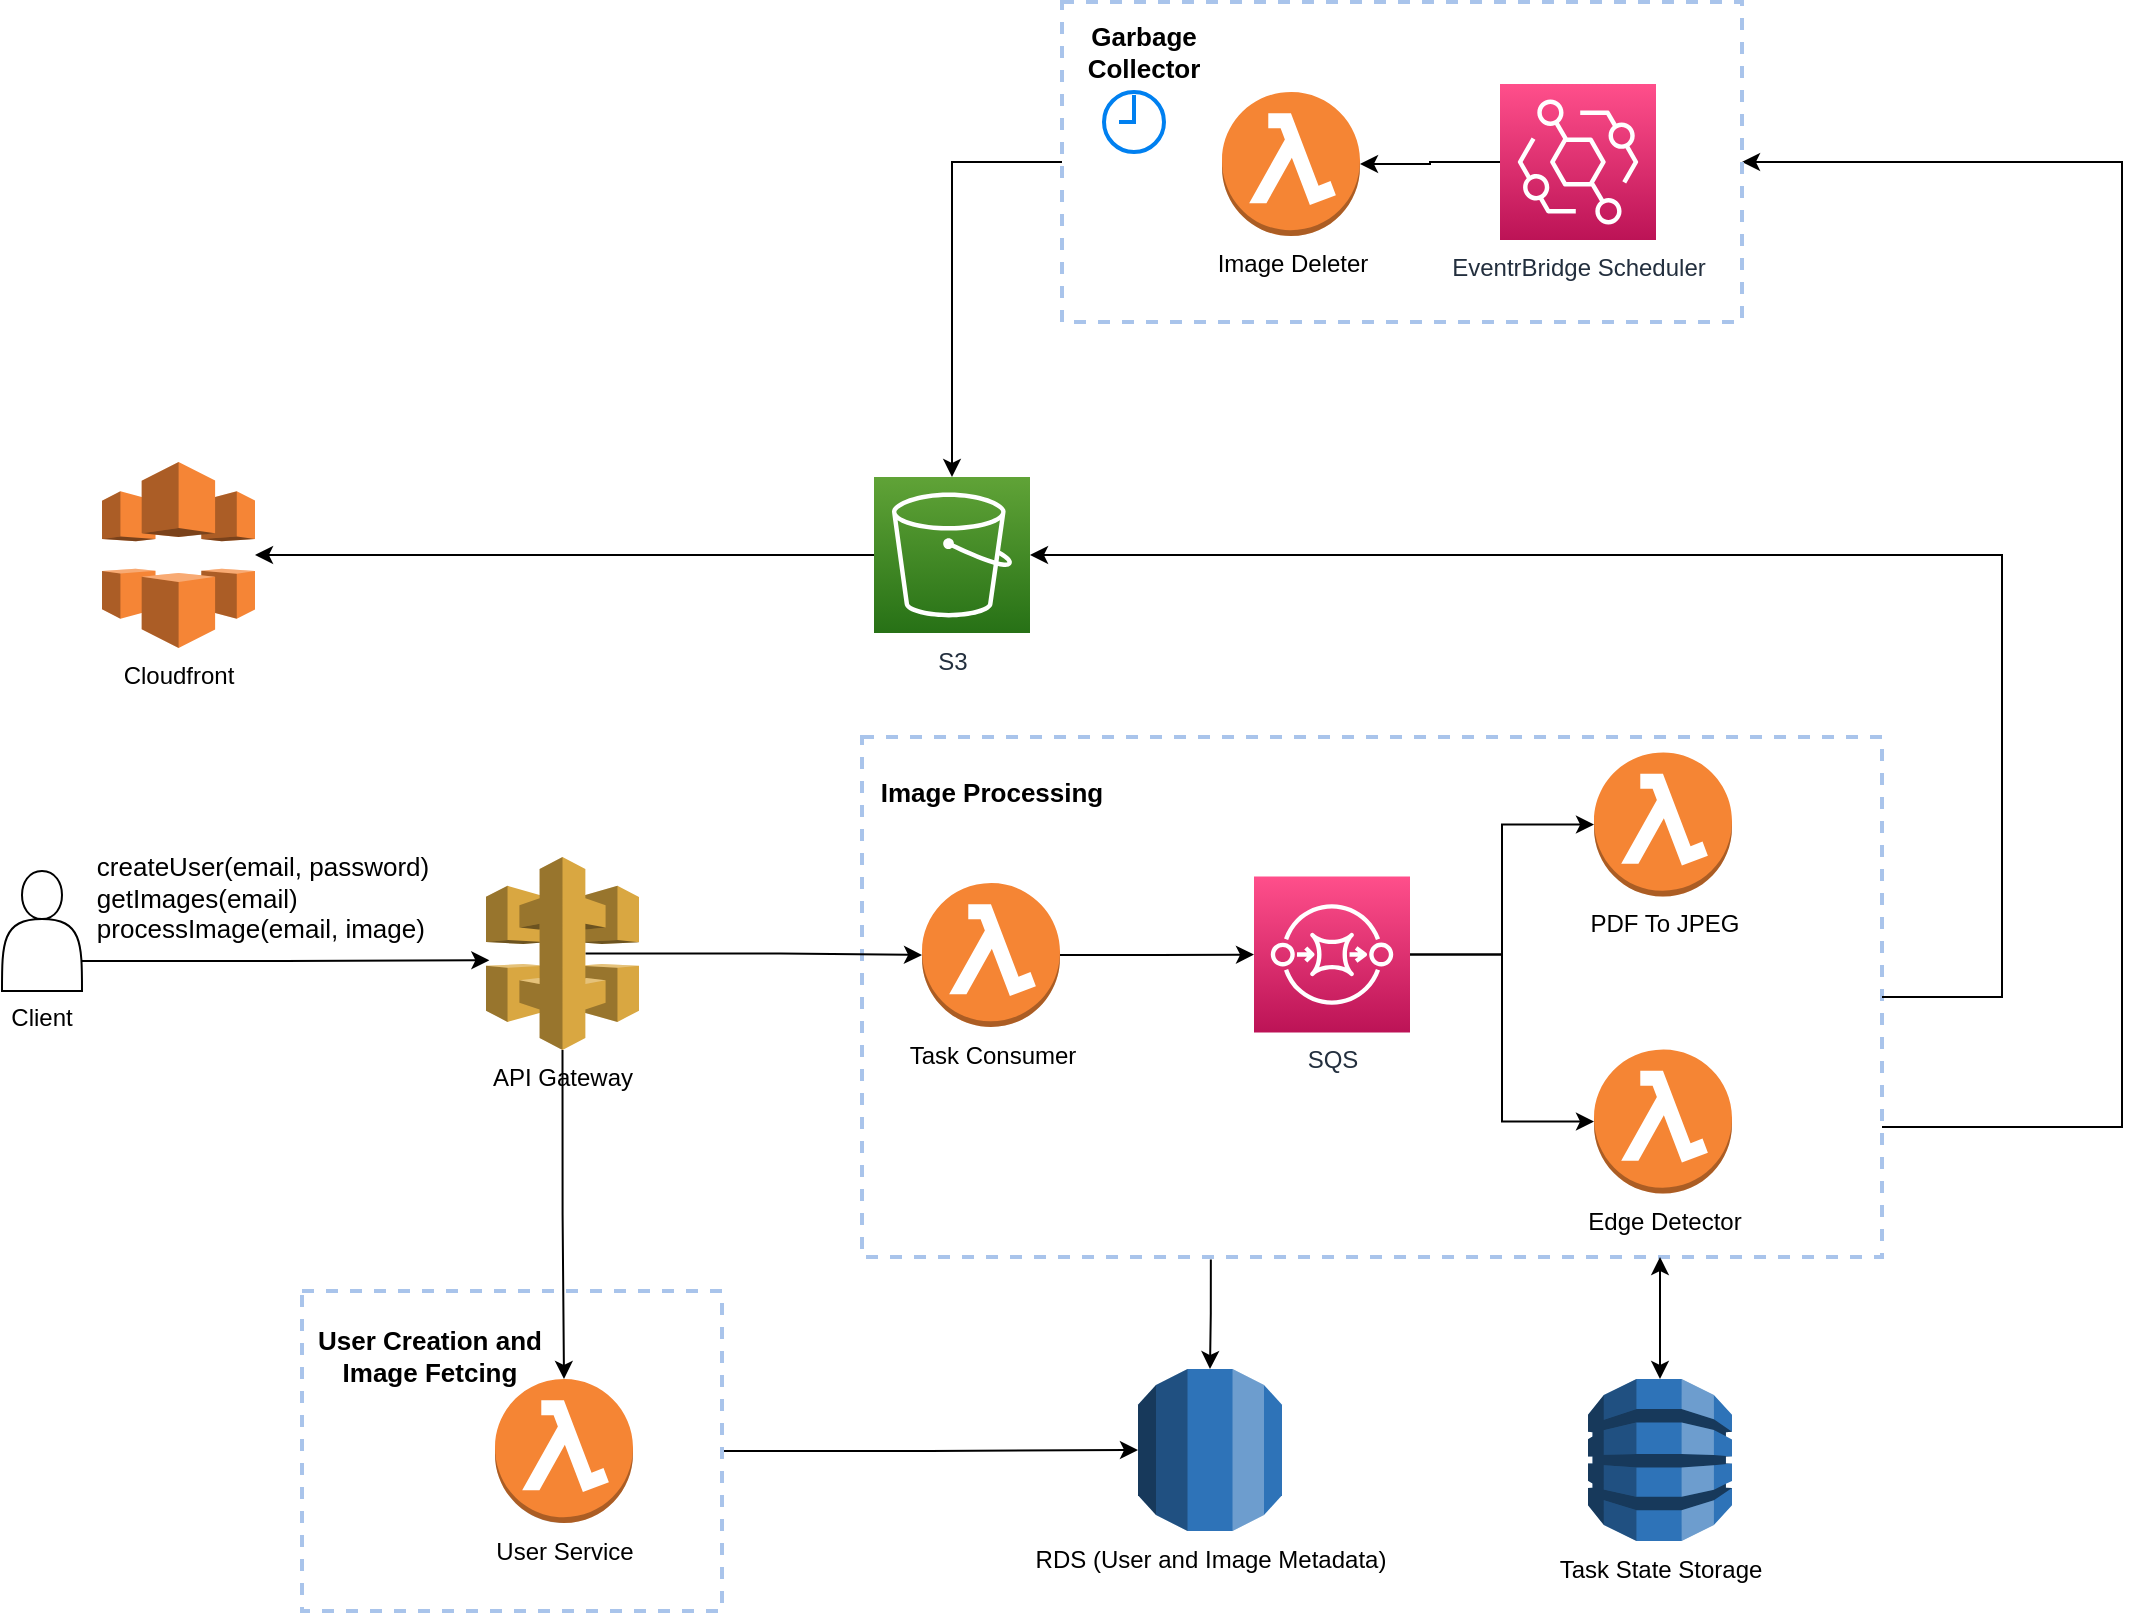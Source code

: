 <mxfile version="21.0.8" type="device"><diagram name="Page-1" id="f10wLrEcIsJkVGP2h6X6"><mxGraphModel dx="1588" dy="952" grid="1" gridSize="10" guides="1" tooltips="1" connect="1" arrows="1" fold="1" page="1" pageScale="1" pageWidth="4000" pageHeight="3000" math="0" shadow="0"><root><mxCell id="0"/><mxCell id="1" parent="0"/><mxCell id="lYPze4F9XFHHbkOYHn2J-61" style="edgeStyle=orthogonalEdgeStyle;rounded=0;orthogonalLoop=1;jettySize=auto;html=1;exitX=1;exitY=0.75;exitDx=0;exitDy=0;entryX=1;entryY=0.5;entryDx=0;entryDy=0;" edge="1" parent="1" source="lYPze4F9XFHHbkOYHn2J-20" target="lYPze4F9XFHHbkOYHn2J-54"><mxGeometry relative="1" as="geometry"><Array as="points"><mxPoint x="1280" y="582"/><mxPoint x="1280" y="100"/></Array></mxGeometry></mxCell><mxCell id="lYPze4F9XFHHbkOYHn2J-20" value="" style="whiteSpace=wrap;html=1;dashed=1;fillColor=none;strokeWidth=2;strokeColor=#A9C4EB;" vertex="1" parent="1"><mxGeometry x="650" y="387.5" width="510" height="260" as="geometry"/></mxCell><mxCell id="lYPze4F9XFHHbkOYHn2J-18" style="edgeStyle=orthogonalEdgeStyle;rounded=0;orthogonalLoop=1;jettySize=auto;html=1;exitX=0.5;exitY=1;exitDx=0;exitDy=0;exitPerimeter=0;entryX=0.5;entryY=0;entryDx=0;entryDy=0;entryPerimeter=0;" edge="1" parent="1" source="lYPze4F9XFHHbkOYHn2J-1" target="lYPze4F9XFHHbkOYHn2J-16"><mxGeometry relative="1" as="geometry"/></mxCell><mxCell id="lYPze4F9XFHHbkOYHn2J-26" style="edgeStyle=orthogonalEdgeStyle;rounded=0;orthogonalLoop=1;jettySize=auto;html=1;exitX=0.65;exitY=0.5;exitDx=0;exitDy=0;exitPerimeter=0;entryX=0;entryY=0.5;entryDx=0;entryDy=0;entryPerimeter=0;" edge="1" parent="1" source="lYPze4F9XFHHbkOYHn2J-1" target="lYPze4F9XFHHbkOYHn2J-37"><mxGeometry relative="1" as="geometry"/></mxCell><mxCell id="lYPze4F9XFHHbkOYHn2J-1" value="API Gateway" style="outlineConnect=0;dashed=0;verticalLabelPosition=bottom;verticalAlign=top;align=center;html=1;shape=mxgraph.aws3.api_gateway;fillColor=#D9A741;gradientColor=none;" vertex="1" parent="1"><mxGeometry x="462" y="447.5" width="76.5" height="96.5" as="geometry"/></mxCell><mxCell id="lYPze4F9XFHHbkOYHn2J-2" value="RDS (User and Image Metadata)" style="outlineConnect=0;dashed=0;verticalLabelPosition=bottom;verticalAlign=top;align=center;html=1;shape=mxgraph.aws3.rds;fillColor=#2E73B8;gradientColor=none;" vertex="1" parent="1"><mxGeometry x="788" y="703.5" width="72" height="81" as="geometry"/></mxCell><mxCell id="lYPze4F9XFHHbkOYHn2J-15" style="edgeStyle=orthogonalEdgeStyle;rounded=0;orthogonalLoop=1;jettySize=auto;html=1;exitX=0;exitY=0.5;exitDx=0;exitDy=0;exitPerimeter=0;entryX=1;entryY=0.5;entryDx=0;entryDy=0;entryPerimeter=0;" edge="1" parent="1" source="lYPze4F9XFHHbkOYHn2J-4" target="lYPze4F9XFHHbkOYHn2J-5"><mxGeometry relative="1" as="geometry"/></mxCell><mxCell id="lYPze4F9XFHHbkOYHn2J-4" value="S3&lt;br&gt;" style="sketch=0;points=[[0,0,0],[0.25,0,0],[0.5,0,0],[0.75,0,0],[1,0,0],[0,1,0],[0.25,1,0],[0.5,1,0],[0.75,1,0],[1,1,0],[0,0.25,0],[0,0.5,0],[0,0.75,0],[1,0.25,0],[1,0.5,0],[1,0.75,0]];outlineConnect=0;fontColor=#232F3E;gradientColor=#60A337;gradientDirection=north;fillColor=#277116;strokeColor=#ffffff;dashed=0;verticalLabelPosition=bottom;verticalAlign=top;align=center;html=1;fontSize=12;fontStyle=0;aspect=fixed;shape=mxgraph.aws4.resourceIcon;resIcon=mxgraph.aws4.s3;" vertex="1" parent="1"><mxGeometry x="656" y="257.5" width="78" height="78" as="geometry"/></mxCell><mxCell id="lYPze4F9XFHHbkOYHn2J-5" value="Cloudfront&lt;br&gt;" style="outlineConnect=0;dashed=0;verticalLabelPosition=bottom;verticalAlign=top;align=center;html=1;shape=mxgraph.aws3.cloudfront;fillColor=#F58536;gradientColor=none;" vertex="1" parent="1"><mxGeometry x="270" y="250" width="76.5" height="93" as="geometry"/></mxCell><mxCell id="lYPze4F9XFHHbkOYHn2J-27" style="edgeStyle=orthogonalEdgeStyle;rounded=0;orthogonalLoop=1;jettySize=auto;html=1;exitX=1;exitY=0.5;exitDx=0;exitDy=0;exitPerimeter=0;" edge="1" parent="1" source="lYPze4F9XFHHbkOYHn2J-6" target="lYPze4F9XFHHbkOYHn2J-11"><mxGeometry relative="1" as="geometry"/></mxCell><mxCell id="lYPze4F9XFHHbkOYHn2J-28" style="edgeStyle=orthogonalEdgeStyle;rounded=0;orthogonalLoop=1;jettySize=auto;html=1;exitX=1;exitY=0.5;exitDx=0;exitDy=0;exitPerimeter=0;entryX=0;entryY=0.5;entryDx=0;entryDy=0;entryPerimeter=0;" edge="1" parent="1" source="lYPze4F9XFHHbkOYHn2J-6" target="lYPze4F9XFHHbkOYHn2J-12"><mxGeometry relative="1" as="geometry"/></mxCell><mxCell id="lYPze4F9XFHHbkOYHn2J-6" value="SQS" style="sketch=0;points=[[0,0,0],[0.25,0,0],[0.5,0,0],[0.75,0,0],[1,0,0],[0,1,0],[0.25,1,0],[0.5,1,0],[0.75,1,0],[1,1,0],[0,0.25,0],[0,0.5,0],[0,0.75,0],[1,0.25,0],[1,0.5,0],[1,0.75,0]];outlineConnect=0;fontColor=#232F3E;gradientColor=#FF4F8B;gradientDirection=north;fillColor=#BC1356;strokeColor=#ffffff;dashed=0;verticalLabelPosition=bottom;verticalAlign=top;align=center;html=1;fontSize=12;fontStyle=0;aspect=fixed;shape=mxgraph.aws4.resourceIcon;resIcon=mxgraph.aws4.sqs;" vertex="1" parent="1"><mxGeometry x="846" y="457.25" width="78" height="78" as="geometry"/></mxCell><mxCell id="lYPze4F9XFHHbkOYHn2J-17" style="edgeStyle=orthogonalEdgeStyle;rounded=0;orthogonalLoop=1;jettySize=auto;html=1;exitX=1;exitY=0.75;exitDx=0;exitDy=0;entryX=0.022;entryY=0.535;entryDx=0;entryDy=0;entryPerimeter=0;" edge="1" parent="1" source="lYPze4F9XFHHbkOYHn2J-7" target="lYPze4F9XFHHbkOYHn2J-1"><mxGeometry relative="1" as="geometry"/></mxCell><mxCell id="lYPze4F9XFHHbkOYHn2J-35" value="&lt;div style=&quot;text-align: left; font-size: 13px;&quot;&gt;&lt;font style=&quot;font-size: 13px;&quot;&gt;createUser(email, password)&lt;/font&gt;&lt;/div&gt;&lt;font style=&quot;font-size: 13px;&quot;&gt;&lt;div style=&quot;text-align: left;&quot;&gt;getImages(email)&lt;/div&gt;&lt;div style=&quot;text-align: left;&quot;&gt;processImage(email, image)&lt;/div&gt;&lt;/font&gt;" style="edgeLabel;html=1;align=center;verticalAlign=middle;resizable=0;points=[];" vertex="1" connectable="0" parent="lYPze4F9XFHHbkOYHn2J-17"><mxGeometry x="-0.376" relative="1" as="geometry"><mxPoint x="26" y="-32" as="offset"/></mxGeometry></mxCell><mxCell id="lYPze4F9XFHHbkOYHn2J-7" value="&lt;br&gt;&lt;br&gt;&lt;br&gt;&lt;br&gt;&lt;br&gt;&lt;br&gt;Client" style="shape=actor;whiteSpace=wrap;html=1;" vertex="1" parent="1"><mxGeometry x="220" y="454.5" width="40" height="60" as="geometry"/></mxCell><mxCell id="lYPze4F9XFHHbkOYHn2J-11" value="PDF To JPEG" style="outlineConnect=0;dashed=0;verticalLabelPosition=bottom;verticalAlign=top;align=center;html=1;shape=mxgraph.aws3.lambda_function;fillColor=#F58534;gradientColor=none;" vertex="1" parent="1"><mxGeometry x="1016" y="395.25" width="69" height="72" as="geometry"/></mxCell><mxCell id="lYPze4F9XFHHbkOYHn2J-12" value="Edge Detector" style="outlineConnect=0;dashed=0;verticalLabelPosition=bottom;verticalAlign=top;align=center;html=1;shape=mxgraph.aws3.lambda_function;fillColor=#F58534;gradientColor=none;" vertex="1" parent="1"><mxGeometry x="1016" y="543.75" width="69" height="72" as="geometry"/></mxCell><mxCell id="lYPze4F9XFHHbkOYHn2J-30" style="edgeStyle=orthogonalEdgeStyle;rounded=0;orthogonalLoop=1;jettySize=auto;html=1;entryX=0;entryY=0.5;entryDx=0;entryDy=0;entryPerimeter=0;exitX=1;exitY=0.5;exitDx=0;exitDy=0;" edge="1" parent="1" source="lYPze4F9XFHHbkOYHn2J-21" target="lYPze4F9XFHHbkOYHn2J-2"><mxGeometry relative="1" as="geometry"><mxPoint x="560" y="897.5" as="sourcePoint"/></mxGeometry></mxCell><mxCell id="lYPze4F9XFHHbkOYHn2J-16" value="User Service" style="outlineConnect=0;dashed=0;verticalLabelPosition=bottom;verticalAlign=top;align=center;html=1;shape=mxgraph.aws3.lambda_function;fillColor=#F58534;gradientColor=none;" vertex="1" parent="1"><mxGeometry x="466.5" y="708.5" width="69" height="72" as="geometry"/></mxCell><mxCell id="lYPze4F9XFHHbkOYHn2J-29" style="edgeStyle=orthogonalEdgeStyle;rounded=0;orthogonalLoop=1;jettySize=auto;html=1;exitX=1;exitY=0.5;exitDx=0;exitDy=0;entryX=1;entryY=0.5;entryDx=0;entryDy=0;entryPerimeter=0;" edge="1" parent="1" source="lYPze4F9XFHHbkOYHn2J-20" target="lYPze4F9XFHHbkOYHn2J-4"><mxGeometry relative="1" as="geometry"><Array as="points"><mxPoint x="1220" y="517.5"/><mxPoint x="1220" y="296.5"/></Array></mxGeometry></mxCell><mxCell id="lYPze4F9XFHHbkOYHn2J-31" style="edgeStyle=orthogonalEdgeStyle;rounded=0;orthogonalLoop=1;jettySize=auto;html=1;exitX=0.342;exitY=1.005;exitDx=0;exitDy=0;exitPerimeter=0;" edge="1" parent="1" source="lYPze4F9XFHHbkOYHn2J-20" target="lYPze4F9XFHHbkOYHn2J-2"><mxGeometry relative="1" as="geometry"/></mxCell><mxCell id="lYPze4F9XFHHbkOYHn2J-21" value="" style="whiteSpace=wrap;html=1;dashed=1;fillColor=none;strokeWidth=2;strokeColor=#A9C4EB;" vertex="1" parent="1"><mxGeometry x="370" y="664.5" width="210" height="160" as="geometry"/></mxCell><mxCell id="lYPze4F9XFHHbkOYHn2J-22" value="&lt;font style=&quot;font-size: 13px;&quot;&gt;&lt;b&gt;User Creation and Image Fetcing&lt;/b&gt;&lt;/font&gt;" style="text;html=1;strokeColor=none;fillColor=none;align=center;verticalAlign=middle;whiteSpace=wrap;rounded=0;" vertex="1" parent="1"><mxGeometry x="377" y="676.5" width="113.5" height="40" as="geometry"/></mxCell><mxCell id="lYPze4F9XFHHbkOYHn2J-25" value="&lt;font style=&quot;font-size: 13px;&quot;&gt;&lt;b&gt;Image Processing&lt;/b&gt;&lt;/font&gt;" style="text;html=1;strokeColor=none;fillColor=none;align=center;verticalAlign=middle;whiteSpace=wrap;rounded=0;" vertex="1" parent="1"><mxGeometry x="657.75" y="395.25" width="113.5" height="40" as="geometry"/></mxCell><mxCell id="lYPze4F9XFHHbkOYHn2J-38" style="edgeStyle=orthogonalEdgeStyle;rounded=0;orthogonalLoop=1;jettySize=auto;html=1;exitX=1;exitY=0.5;exitDx=0;exitDy=0;exitPerimeter=0;" edge="1" parent="1" source="lYPze4F9XFHHbkOYHn2J-37" target="lYPze4F9XFHHbkOYHn2J-6"><mxGeometry relative="1" as="geometry"/></mxCell><mxCell id="lYPze4F9XFHHbkOYHn2J-37" value="Task Consumer" style="outlineConnect=0;dashed=0;verticalLabelPosition=bottom;verticalAlign=top;align=center;html=1;shape=mxgraph.aws3.lambda_function;fillColor=#F58534;gradientColor=none;" vertex="1" parent="1"><mxGeometry x="680" y="460.5" width="69" height="72" as="geometry"/></mxCell><mxCell id="lYPze4F9XFHHbkOYHn2J-39" value="Task State Storage" style="outlineConnect=0;dashed=0;verticalLabelPosition=bottom;verticalAlign=top;align=center;html=1;shape=mxgraph.aws3.dynamo_db;fillColor=#2E73B8;gradientColor=none;" vertex="1" parent="1"><mxGeometry x="1013" y="708.5" width="72" height="81" as="geometry"/></mxCell><mxCell id="lYPze4F9XFHHbkOYHn2J-48" value="" style="endArrow=classic;startArrow=classic;html=1;rounded=0;entryX=0.5;entryY=0;entryDx=0;entryDy=0;entryPerimeter=0;" edge="1" parent="1" target="lYPze4F9XFHHbkOYHn2J-39"><mxGeometry width="50" height="50" relative="1" as="geometry"><mxPoint x="1049" y="647.5" as="sourcePoint"/><mxPoint x="960" y="667.5" as="targetPoint"/></mxGeometry></mxCell><mxCell id="lYPze4F9XFHHbkOYHn2J-55" style="edgeStyle=orthogonalEdgeStyle;rounded=0;orthogonalLoop=1;jettySize=auto;html=1;exitX=0;exitY=0.5;exitDx=0;exitDy=0;exitPerimeter=0;entryX=1;entryY=0.5;entryDx=0;entryDy=0;entryPerimeter=0;" edge="1" parent="1" source="lYPze4F9XFHHbkOYHn2J-52" target="lYPze4F9XFHHbkOYHn2J-53"><mxGeometry relative="1" as="geometry"/></mxCell><mxCell id="lYPze4F9XFHHbkOYHn2J-52" value="EventrBridge Scheduler" style="sketch=0;points=[[0,0,0],[0.25,0,0],[0.5,0,0],[0.75,0,0],[1,0,0],[0,1,0],[0.25,1,0],[0.5,1,0],[0.75,1,0],[1,1,0],[0,0.25,0],[0,0.5,0],[0,0.75,0],[1,0.25,0],[1,0.5,0],[1,0.75,0]];outlineConnect=0;fontColor=#232F3E;gradientColor=#FF4F8B;gradientDirection=north;fillColor=#BC1356;strokeColor=#ffffff;dashed=0;verticalLabelPosition=bottom;verticalAlign=top;align=center;html=1;fontSize=12;fontStyle=0;aspect=fixed;shape=mxgraph.aws4.resourceIcon;resIcon=mxgraph.aws4.eventbridge;" vertex="1" parent="1"><mxGeometry x="969" y="61" width="78" height="78" as="geometry"/></mxCell><mxCell id="lYPze4F9XFHHbkOYHn2J-53" value="Image Deleter" style="outlineConnect=0;dashed=0;verticalLabelPosition=bottom;verticalAlign=top;align=center;html=1;shape=mxgraph.aws3.lambda_function;fillColor=#F58534;gradientColor=none;" vertex="1" parent="1"><mxGeometry x="830" y="65" width="69" height="72" as="geometry"/></mxCell><mxCell id="lYPze4F9XFHHbkOYHn2J-58" style="edgeStyle=orthogonalEdgeStyle;rounded=0;orthogonalLoop=1;jettySize=auto;html=1;exitX=0;exitY=0.5;exitDx=0;exitDy=0;entryX=0.5;entryY=0;entryDx=0;entryDy=0;entryPerimeter=0;" edge="1" parent="1" source="lYPze4F9XFHHbkOYHn2J-54" target="lYPze4F9XFHHbkOYHn2J-4"><mxGeometry relative="1" as="geometry"/></mxCell><mxCell id="lYPze4F9XFHHbkOYHn2J-54" value="" style="whiteSpace=wrap;html=1;dashed=1;fillColor=none;strokeWidth=2;strokeColor=#A9C4EB;" vertex="1" parent="1"><mxGeometry x="750" y="20" width="340" height="160" as="geometry"/></mxCell><mxCell id="lYPze4F9XFHHbkOYHn2J-56" value="&lt;span style=&quot;font-size: 13px;&quot;&gt;&lt;b&gt;Garbage Collector&lt;/b&gt;&lt;/span&gt;" style="text;html=1;strokeColor=none;fillColor=none;align=center;verticalAlign=middle;whiteSpace=wrap;rounded=0;" vertex="1" parent="1"><mxGeometry x="734" y="25" width="113.5" height="40" as="geometry"/></mxCell><mxCell id="lYPze4F9XFHHbkOYHn2J-62" value="" style="html=1;verticalLabelPosition=bottom;align=center;labelBackgroundColor=#ffffff;verticalAlign=top;strokeWidth=2;strokeColor=#0080F0;shadow=0;dashed=0;shape=mxgraph.ios7.icons.clock;" vertex="1" parent="1"><mxGeometry x="771" y="65" width="30" height="30" as="geometry"/></mxCell></root></mxGraphModel></diagram></mxfile>